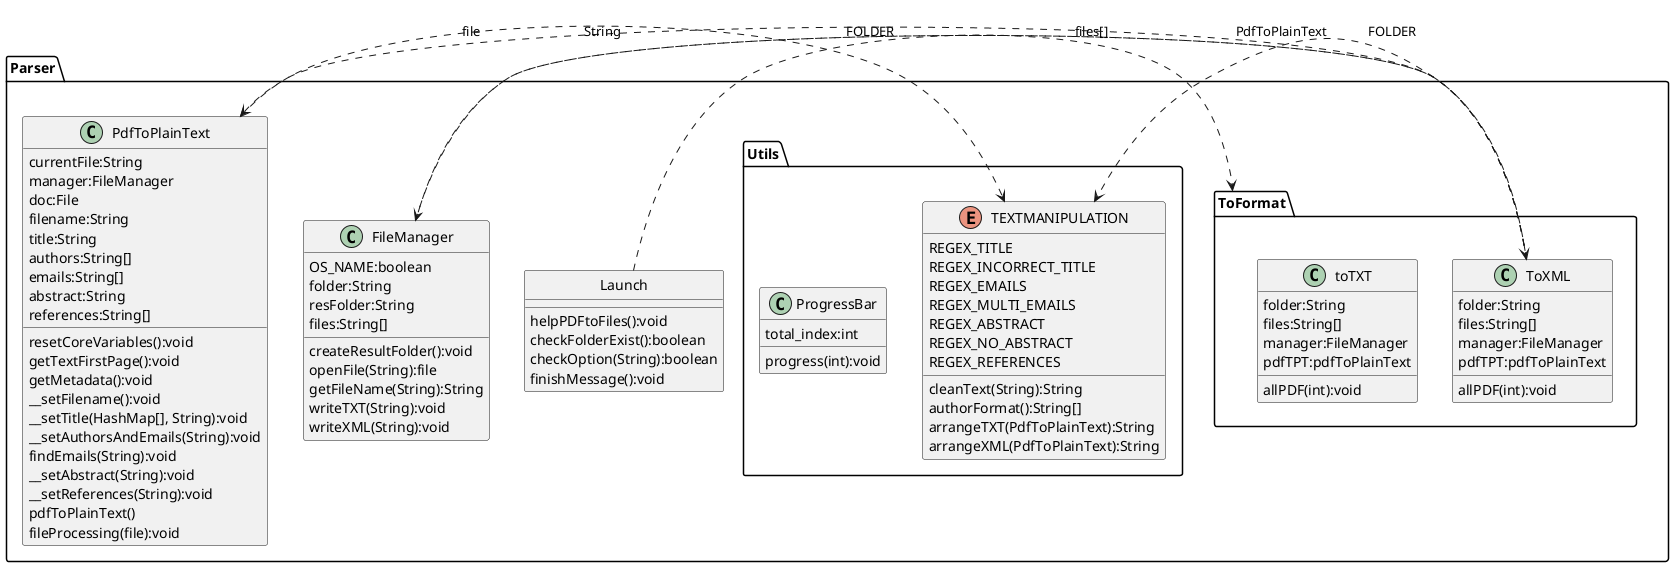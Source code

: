@startuml Parser

package Parser {
	class Launch {
		helpPDFtoFiles():void
		checkFolderExist():boolean
		checkOption(String):boolean
		finishMessage():void
	}

	class PdfToPlainText {
		currentFile:String
		manager:FileManager
		doc:File
		filename:String
		title:String
		authors:String[]
		emails:String[]
		abstract:String
		references:String[]
		resetCoreVariables():void
		getTextFirstPage():void
		getMetadata():void
		__setFilename():void
		__setTitle(HashMap[], String):void
		__setAuthorsAndEmails(String):void
		findEmails(String):void
		__setAbstract(String):void
		__setReferences(String):void
		pdfToPlainText()
		fileProcessing(file):void
	}

	class FileManager {
		OS_NAME:boolean
		folder:String
		resFolder:String
		files:String[]
		createResultFolder():void
		openFile(String):file
		getFileName(String):String
		writeTXT(String):void
		writeXML(String):void
	}

	package ToFormat {
		class toTXT{
			folder:String
			files:String[]
			manager:FileManager
			pdfTPT:pdfToPlainText
			allPDF(int):void
		}
	
		class ToXML{
			folder:String
			files:String[]
			manager:FileManager
			pdfTPT:pdfToPlainText
			allPDF(int):void
		}
	}

	package Utils {
		enum TEXTMANIPULATION {
			REGEX_TITLE
			REGEX_INCORRECT_TITLE
			REGEX_EMAILS
			REGEX_MULTI_EMAILS
			REGEX_ABSTRACT
			REGEX_NO_ABSTRACT
			REGEX_REFERENCES
			cleanText(String):String
			authorFormat():String[]
			arrangeTXT(PdfToPlainText):String
			arrangeXML(PdfToPlainText):String
		}

		class ProgressBar {
			total_index:int
			progress(int):void
		}
	}
}

Launch .> ToFormat : FOLDER
ToXML .> FileManager : FOLDER
ToXML.> PdfToPlainText : file
ToXML .> TEXTMANIPULATION : PdfToPlainText
FileManager .> ToXML : files[]
PdfToPlainText .> TEXTMANIPULATION : String

hide Launch circle

@enduml